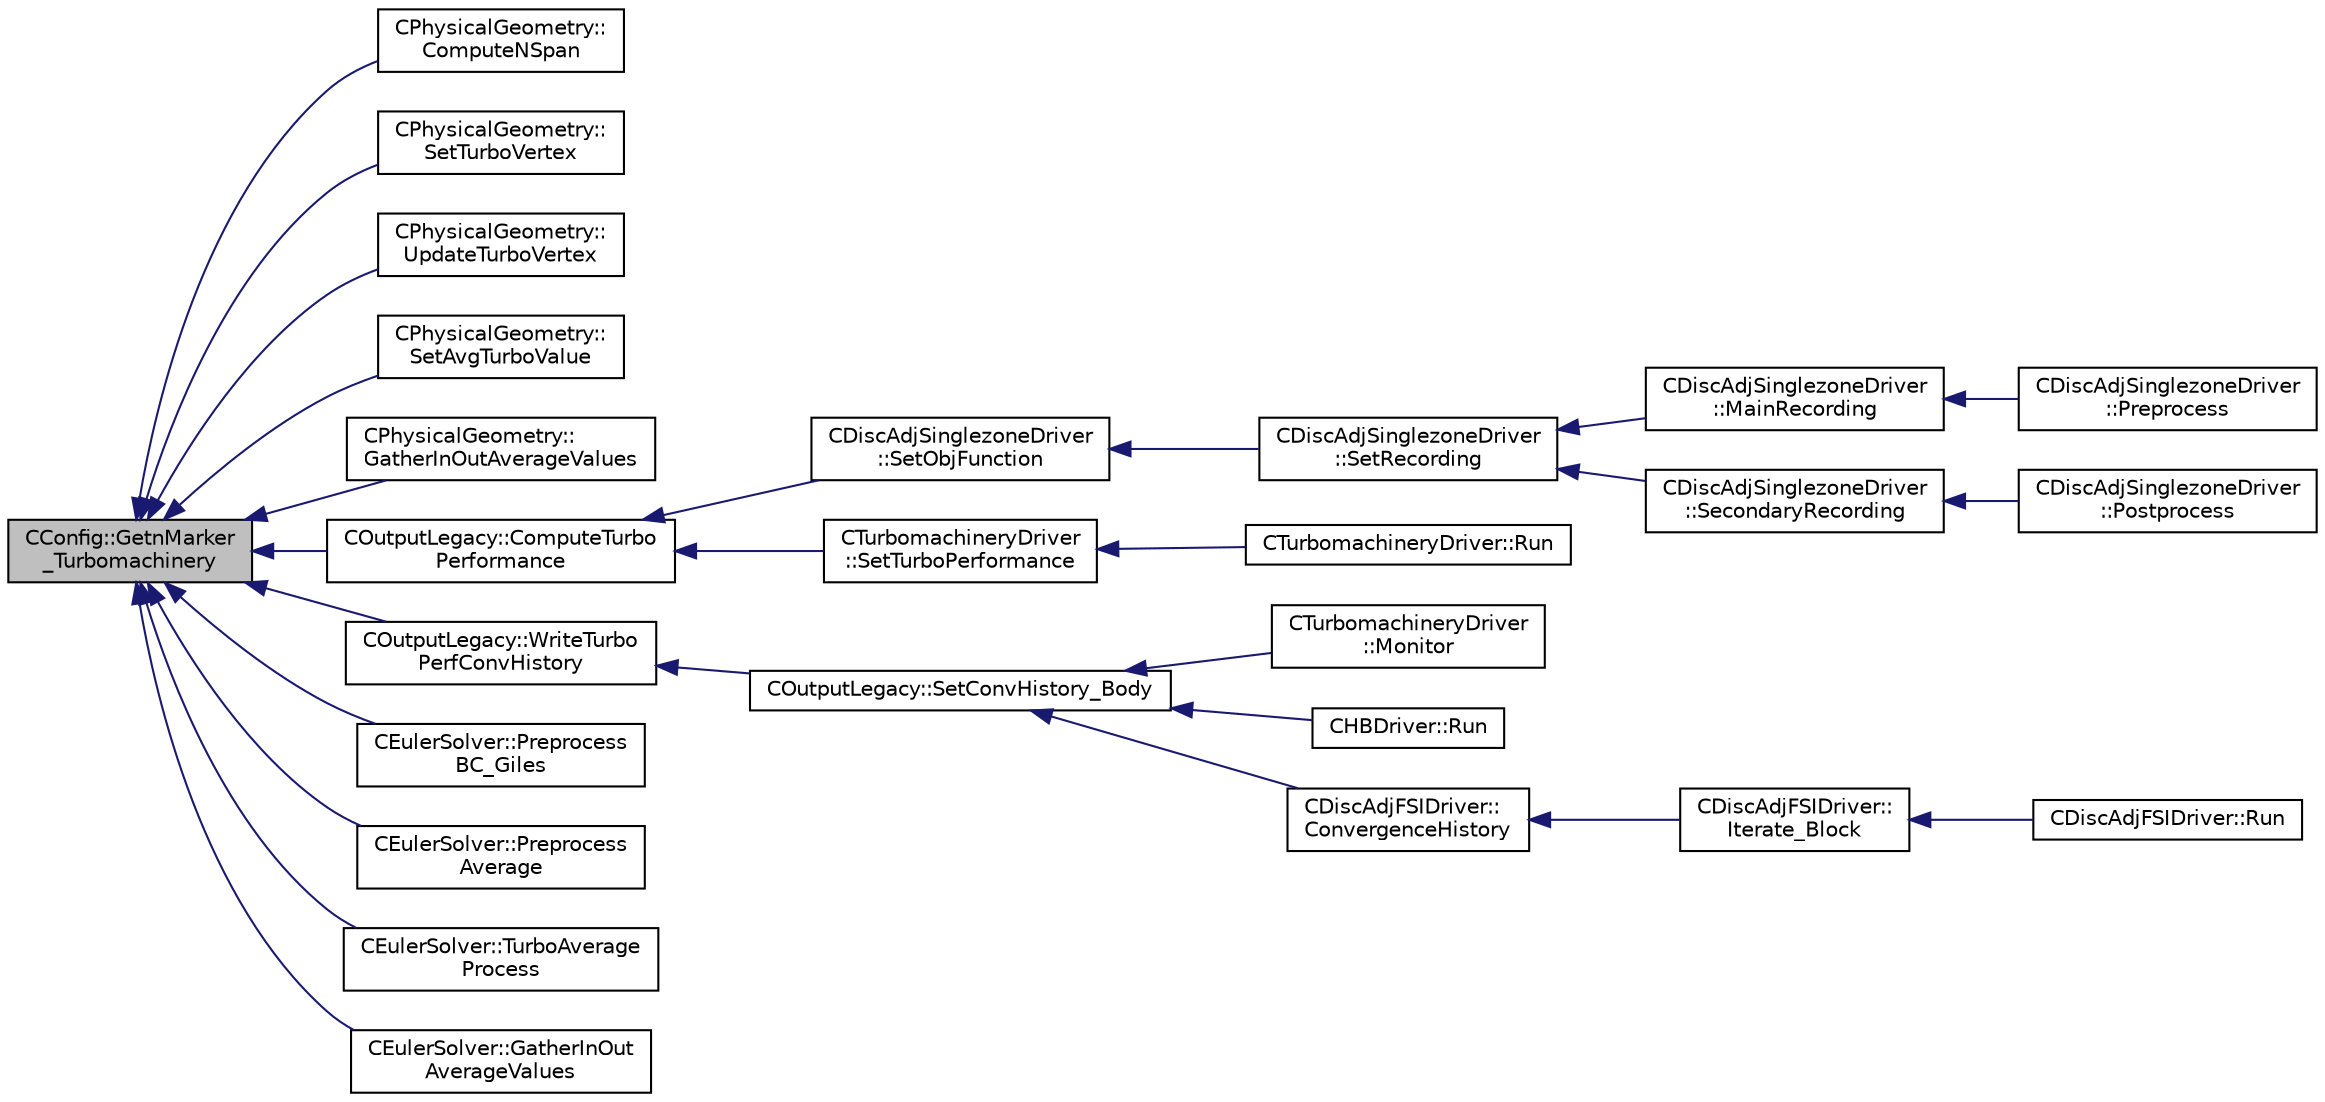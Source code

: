 digraph "CConfig::GetnMarker_Turbomachinery"
{
  edge [fontname="Helvetica",fontsize="10",labelfontname="Helvetica",labelfontsize="10"];
  node [fontname="Helvetica",fontsize="10",shape=record];
  rankdir="LR";
  Node9231 [label="CConfig::GetnMarker\l_Turbomachinery",height=0.2,width=0.4,color="black", fillcolor="grey75", style="filled", fontcolor="black"];
  Node9231 -> Node9232 [dir="back",color="midnightblue",fontsize="10",style="solid",fontname="Helvetica"];
  Node9232 [label="CPhysicalGeometry::\lComputeNSpan",height=0.2,width=0.4,color="black", fillcolor="white", style="filled",URL="$class_c_physical_geometry.html#a9aa84f4877184465391ad944264e2c12",tooltip="Set number of span wise level for turbomachinery computation. "];
  Node9231 -> Node9233 [dir="back",color="midnightblue",fontsize="10",style="solid",fontname="Helvetica"];
  Node9233 [label="CPhysicalGeometry::\lSetTurboVertex",height=0.2,width=0.4,color="black", fillcolor="white", style="filled",URL="$class_c_physical_geometry.html#a51481bb8173c15758a94838d29c7f0c7",tooltip="Set turbo boundary vertex. "];
  Node9231 -> Node9234 [dir="back",color="midnightblue",fontsize="10",style="solid",fontname="Helvetica"];
  Node9234 [label="CPhysicalGeometry::\lUpdateTurboVertex",height=0.2,width=0.4,color="black", fillcolor="white", style="filled",URL="$class_c_physical_geometry.html#af127c1132d94b681e79427672637c0fa",tooltip="update turbo boundary vertex. "];
  Node9231 -> Node9235 [dir="back",color="midnightblue",fontsize="10",style="solid",fontname="Helvetica"];
  Node9235 [label="CPhysicalGeometry::\lSetAvgTurboValue",height=0.2,width=0.4,color="black", fillcolor="white", style="filled",URL="$class_c_physical_geometry.html#a9b42df38be11e404f3f2f8e729d0af74",tooltip="Set turbo boundary vertex. "];
  Node9231 -> Node9236 [dir="back",color="midnightblue",fontsize="10",style="solid",fontname="Helvetica"];
  Node9236 [label="CPhysicalGeometry::\lGatherInOutAverageValues",height=0.2,width=0.4,color="black", fillcolor="white", style="filled",URL="$class_c_physical_geometry.html#a217e5337523ba85579c8a3d209bf25d9",tooltip="Set turbo boundary vertex. "];
  Node9231 -> Node9237 [dir="back",color="midnightblue",fontsize="10",style="solid",fontname="Helvetica"];
  Node9237 [label="COutputLegacy::ComputeTurbo\lPerformance",height=0.2,width=0.4,color="black", fillcolor="white", style="filled",URL="$class_c_output_legacy.html#a870a4170d6099c1f7c589596e20d2079",tooltip="Compute . "];
  Node9237 -> Node9238 [dir="back",color="midnightblue",fontsize="10",style="solid",fontname="Helvetica"];
  Node9238 [label="CDiscAdjSinglezoneDriver\l::SetObjFunction",height=0.2,width=0.4,color="black", fillcolor="white", style="filled",URL="$class_c_disc_adj_singlezone_driver.html#aea0513ac808106c6a92be610b3b17a6a",tooltip="Set the objective function. "];
  Node9238 -> Node9239 [dir="back",color="midnightblue",fontsize="10",style="solid",fontname="Helvetica"];
  Node9239 [label="CDiscAdjSinglezoneDriver\l::SetRecording",height=0.2,width=0.4,color="black", fillcolor="white", style="filled",URL="$class_c_disc_adj_singlezone_driver.html#a7e519f0f189a3a102b0630edaaa9d233",tooltip="Record one iteration of a flow iteration in within multiple zones. "];
  Node9239 -> Node9240 [dir="back",color="midnightblue",fontsize="10",style="solid",fontname="Helvetica"];
  Node9240 [label="CDiscAdjSinglezoneDriver\l::MainRecording",height=0.2,width=0.4,color="black", fillcolor="white", style="filled",URL="$class_c_disc_adj_singlezone_driver.html#af4087bc4859a336b67555336d8f28aaf",tooltip="Record the main computational path. "];
  Node9240 -> Node9241 [dir="back",color="midnightblue",fontsize="10",style="solid",fontname="Helvetica"];
  Node9241 [label="CDiscAdjSinglezoneDriver\l::Preprocess",height=0.2,width=0.4,color="black", fillcolor="white", style="filled",URL="$class_c_disc_adj_singlezone_driver.html#a2d0785572312526d0bd695a14dd405f2",tooltip="Preprocess the single-zone iteration. "];
  Node9239 -> Node9242 [dir="back",color="midnightblue",fontsize="10",style="solid",fontname="Helvetica"];
  Node9242 [label="CDiscAdjSinglezoneDriver\l::SecondaryRecording",height=0.2,width=0.4,color="black", fillcolor="white", style="filled",URL="$class_c_disc_adj_singlezone_driver.html#ad328a74dd89ed2e335b22c4bf2b53cb0",tooltip="Record the secondary computational path. "];
  Node9242 -> Node9243 [dir="back",color="midnightblue",fontsize="10",style="solid",fontname="Helvetica"];
  Node9243 [label="CDiscAdjSinglezoneDriver\l::Postprocess",height=0.2,width=0.4,color="black", fillcolor="white", style="filled",URL="$class_c_disc_adj_singlezone_driver.html#af0ac923c07d86674b252c28df9a115da",tooltip="Postprocess the adjoint iteration for ZONE_0. "];
  Node9237 -> Node9244 [dir="back",color="midnightblue",fontsize="10",style="solid",fontname="Helvetica"];
  Node9244 [label="CTurbomachineryDriver\l::SetTurboPerformance",height=0.2,width=0.4,color="black", fillcolor="white", style="filled",URL="$class_c_turbomachinery_driver.html#a5f79f6d56a18a557d1afce41629ec743",tooltip="Set Mixing Plane interface within multiple zones. "];
  Node9244 -> Node9245 [dir="back",color="midnightblue",fontsize="10",style="solid",fontname="Helvetica"];
  Node9245 [label="CTurbomachineryDriver::Run",height=0.2,width=0.4,color="black", fillcolor="white", style="filled",URL="$class_c_turbomachinery_driver.html#a4c5a1aaddfe1130684fbcdcacd7eb83f",tooltip="Run a single iteration of the physics within multiple zones. "];
  Node9231 -> Node9246 [dir="back",color="midnightblue",fontsize="10",style="solid",fontname="Helvetica"];
  Node9246 [label="COutputLegacy::WriteTurbo\lPerfConvHistory",height=0.2,width=0.4,color="black", fillcolor="white", style="filled",URL="$class_c_output_legacy.html#ac513b03d79ae233f09ee97f59371d038",tooltip="Compute . "];
  Node9246 -> Node9247 [dir="back",color="midnightblue",fontsize="10",style="solid",fontname="Helvetica"];
  Node9247 [label="COutputLegacy::SetConvHistory_Body",height=0.2,width=0.4,color="black", fillcolor="white", style="filled",URL="$class_c_output_legacy.html#a217cc0d778a3828499189a9debee47c6",tooltip="Write the history file and the convergence on the screen for serial computations. ..."];
  Node9247 -> Node9248 [dir="back",color="midnightblue",fontsize="10",style="solid",fontname="Helvetica"];
  Node9248 [label="CTurbomachineryDriver\l::Monitor",height=0.2,width=0.4,color="black", fillcolor="white", style="filled",URL="$class_c_turbomachinery_driver.html#a41d7b50bbacef68eb5436293ebb2da4f",tooltip="Monitor the computation. "];
  Node9247 -> Node9249 [dir="back",color="midnightblue",fontsize="10",style="solid",fontname="Helvetica"];
  Node9249 [label="CHBDriver::Run",height=0.2,width=0.4,color="black", fillcolor="white", style="filled",URL="$class_c_h_b_driver.html#a98c0448a8e0404845ee54e25b62eaea9",tooltip="Run a single iteration of a Harmonic Balance problem. "];
  Node9247 -> Node9250 [dir="back",color="midnightblue",fontsize="10",style="solid",fontname="Helvetica"];
  Node9250 [label="CDiscAdjFSIDriver::\lConvergenceHistory",height=0.2,width=0.4,color="black", fillcolor="white", style="filled",URL="$class_c_disc_adj_f_s_i_driver.html#a139dfa2442613879f2b15f28a09c2bd5",tooltip="Output the convergence history. "];
  Node9250 -> Node9251 [dir="back",color="midnightblue",fontsize="10",style="solid",fontname="Helvetica"];
  Node9251 [label="CDiscAdjFSIDriver::\lIterate_Block",height=0.2,width=0.4,color="black", fillcolor="white", style="filled",URL="$class_c_disc_adj_f_s_i_driver.html#a84949f139fa795b7d34d6ff77e82eb5c",tooltip="Iterate a certain block for adjoint FSI - may be the whole set of variables or independent and subite..."];
  Node9251 -> Node9252 [dir="back",color="midnightblue",fontsize="10",style="solid",fontname="Helvetica"];
  Node9252 [label="CDiscAdjFSIDriver::Run",height=0.2,width=0.4,color="black", fillcolor="white", style="filled",URL="$class_c_disc_adj_f_s_i_driver.html#a2e965d6e9c4dcfc296077cae225cab21",tooltip="Run a Discrete Adjoint iteration for the FSI problem. "];
  Node9231 -> Node9253 [dir="back",color="midnightblue",fontsize="10",style="solid",fontname="Helvetica"];
  Node9253 [label="CEulerSolver::Preprocess\lBC_Giles",height=0.2,width=0.4,color="black", fillcolor="white", style="filled",URL="$class_c_euler_solver.html#a33402619b740bfe68350c50bba14c6ab",tooltip="It computes Fourier transformation for the needed quantities along the pitch for each span in turboma..."];
  Node9231 -> Node9254 [dir="back",color="midnightblue",fontsize="10",style="solid",fontname="Helvetica"];
  Node9254 [label="CEulerSolver::Preprocess\lAverage",height=0.2,width=0.4,color="black", fillcolor="white", style="filled",URL="$class_c_euler_solver.html#ab13b628bfb33a1701ff0807195f953ef",tooltip="It computes average quantities along the span for turbomachinery analysis. "];
  Node9231 -> Node9255 [dir="back",color="midnightblue",fontsize="10",style="solid",fontname="Helvetica"];
  Node9255 [label="CEulerSolver::TurboAverage\lProcess",height=0.2,width=0.4,color="black", fillcolor="white", style="filled",URL="$class_c_euler_solver.html#ab408049d3b4fecc224653176c8d7885a",tooltip="It computes average quantities along the span for turbomachinery analysis. "];
  Node9231 -> Node9256 [dir="back",color="midnightblue",fontsize="10",style="solid",fontname="Helvetica"];
  Node9256 [label="CEulerSolver::GatherInOut\lAverageValues",height=0.2,width=0.4,color="black", fillcolor="white", style="filled",URL="$class_c_euler_solver.html#ab65fe699472aae15ef7ebdad60575875",tooltip="It gathers into the master node average quantities at inflow and outflow needed for turbomachinery an..."];
}
